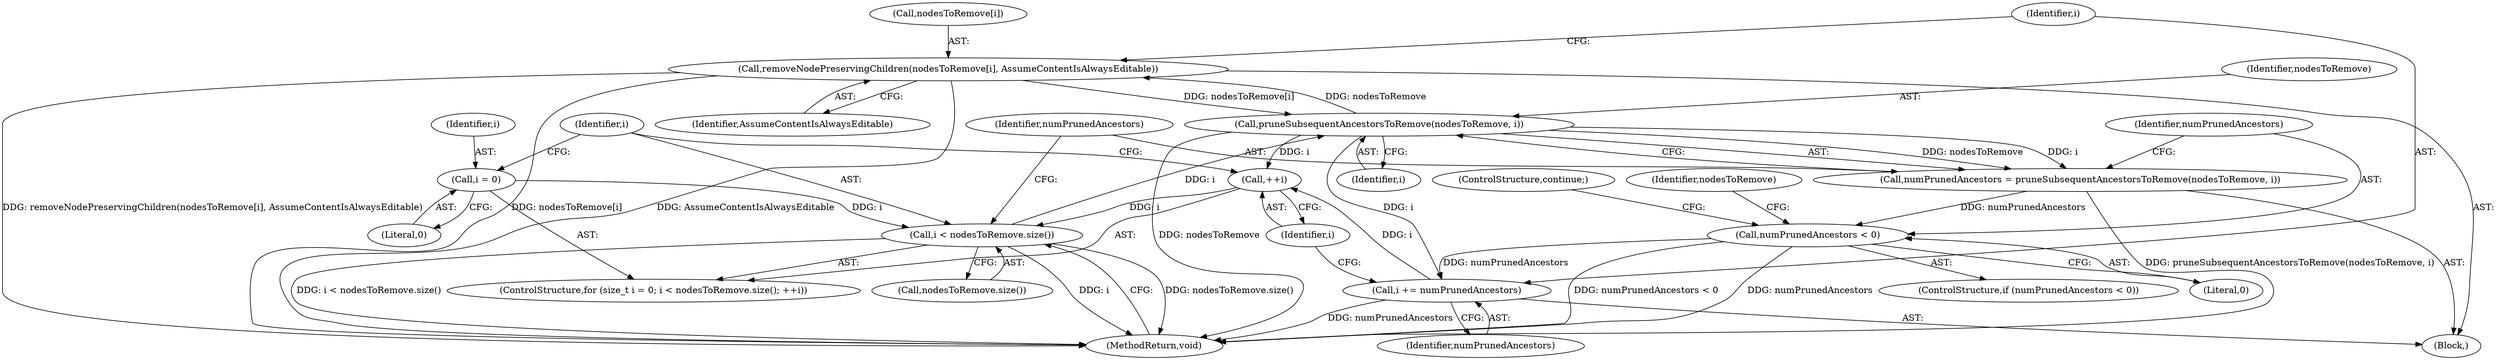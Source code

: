 digraph "0_Chrome_b2b21468c1f7f08b30a7c1755316f6026c50eb2a@API" {
"1000245" [label="(Call,removeNodePreservingChildren(nodesToRemove[i], AssumeContentIsAlwaysEditable))"];
"1000237" [label="(Call,pruneSubsequentAncestorsToRemove(nodesToRemove, i))"];
"1000245" [label="(Call,removeNodePreservingChildren(nodesToRemove[i], AssumeContentIsAlwaysEditable))"];
"1000228" [label="(Call,i < nodesToRemove.size())"];
"1000225" [label="(Call,i = 0)"];
"1000231" [label="(Call,++i)"];
"1000250" [label="(Call,i += numPrunedAncestors)"];
"1000241" [label="(Call,numPrunedAncestors < 0)"];
"1000235" [label="(Call,numPrunedAncestors = pruneSubsequentAncestorsToRemove(nodesToRemove, i))"];
"1000249" [label="(Identifier,AssumeContentIsAlwaysEditable)"];
"1000226" [label="(Identifier,i)"];
"1000247" [label="(Identifier,nodesToRemove)"];
"1000244" [label="(ControlStructure,continue;)"];
"1000235" [label="(Call,numPrunedAncestors = pruneSubsequentAncestorsToRemove(nodesToRemove, i))"];
"1000243" [label="(Literal,0)"];
"1000223" [label="(ControlStructure,for (size_t i = 0; i < nodesToRemove.size(); ++i))"];
"1000232" [label="(Identifier,i)"];
"1000237" [label="(Call,pruneSubsequentAncestorsToRemove(nodesToRemove, i))"];
"1000242" [label="(Identifier,numPrunedAncestors)"];
"1000251" [label="(Identifier,i)"];
"1000225" [label="(Call,i = 0)"];
"1000253" [label="(MethodReturn,void)"];
"1000236" [label="(Identifier,numPrunedAncestors)"];
"1000240" [label="(ControlStructure,if (numPrunedAncestors < 0))"];
"1000230" [label="(Call,nodesToRemove.size())"];
"1000241" [label="(Call,numPrunedAncestors < 0)"];
"1000227" [label="(Literal,0)"];
"1000246" [label="(Call,nodesToRemove[i])"];
"1000238" [label="(Identifier,nodesToRemove)"];
"1000231" [label="(Call,++i)"];
"1000239" [label="(Identifier,i)"];
"1000228" [label="(Call,i < nodesToRemove.size())"];
"1000245" [label="(Call,removeNodePreservingChildren(nodesToRemove[i], AssumeContentIsAlwaysEditable))"];
"1000233" [label="(Block,)"];
"1000252" [label="(Identifier,numPrunedAncestors)"];
"1000250" [label="(Call,i += numPrunedAncestors)"];
"1000229" [label="(Identifier,i)"];
"1000245" -> "1000233"  [label="AST: "];
"1000245" -> "1000249"  [label="CFG: "];
"1000246" -> "1000245"  [label="AST: "];
"1000249" -> "1000245"  [label="AST: "];
"1000251" -> "1000245"  [label="CFG: "];
"1000245" -> "1000253"  [label="DDG: removeNodePreservingChildren(nodesToRemove[i], AssumeContentIsAlwaysEditable)"];
"1000245" -> "1000253"  [label="DDG: nodesToRemove[i]"];
"1000245" -> "1000253"  [label="DDG: AssumeContentIsAlwaysEditable"];
"1000245" -> "1000237"  [label="DDG: nodesToRemove[i]"];
"1000237" -> "1000245"  [label="DDG: nodesToRemove"];
"1000237" -> "1000235"  [label="AST: "];
"1000237" -> "1000239"  [label="CFG: "];
"1000238" -> "1000237"  [label="AST: "];
"1000239" -> "1000237"  [label="AST: "];
"1000235" -> "1000237"  [label="CFG: "];
"1000237" -> "1000253"  [label="DDG: nodesToRemove"];
"1000237" -> "1000231"  [label="DDG: i"];
"1000237" -> "1000235"  [label="DDG: nodesToRemove"];
"1000237" -> "1000235"  [label="DDG: i"];
"1000228" -> "1000237"  [label="DDG: i"];
"1000237" -> "1000250"  [label="DDG: i"];
"1000228" -> "1000223"  [label="AST: "];
"1000228" -> "1000230"  [label="CFG: "];
"1000229" -> "1000228"  [label="AST: "];
"1000230" -> "1000228"  [label="AST: "];
"1000236" -> "1000228"  [label="CFG: "];
"1000253" -> "1000228"  [label="CFG: "];
"1000228" -> "1000253"  [label="DDG: i < nodesToRemove.size()"];
"1000228" -> "1000253"  [label="DDG: i"];
"1000228" -> "1000253"  [label="DDG: nodesToRemove.size()"];
"1000225" -> "1000228"  [label="DDG: i"];
"1000231" -> "1000228"  [label="DDG: i"];
"1000225" -> "1000223"  [label="AST: "];
"1000225" -> "1000227"  [label="CFG: "];
"1000226" -> "1000225"  [label="AST: "];
"1000227" -> "1000225"  [label="AST: "];
"1000229" -> "1000225"  [label="CFG: "];
"1000231" -> "1000223"  [label="AST: "];
"1000231" -> "1000232"  [label="CFG: "];
"1000232" -> "1000231"  [label="AST: "];
"1000229" -> "1000231"  [label="CFG: "];
"1000250" -> "1000231"  [label="DDG: i"];
"1000250" -> "1000233"  [label="AST: "];
"1000250" -> "1000252"  [label="CFG: "];
"1000251" -> "1000250"  [label="AST: "];
"1000252" -> "1000250"  [label="AST: "];
"1000232" -> "1000250"  [label="CFG: "];
"1000250" -> "1000253"  [label="DDG: numPrunedAncestors"];
"1000241" -> "1000250"  [label="DDG: numPrunedAncestors"];
"1000241" -> "1000240"  [label="AST: "];
"1000241" -> "1000243"  [label="CFG: "];
"1000242" -> "1000241"  [label="AST: "];
"1000243" -> "1000241"  [label="AST: "];
"1000244" -> "1000241"  [label="CFG: "];
"1000247" -> "1000241"  [label="CFG: "];
"1000241" -> "1000253"  [label="DDG: numPrunedAncestors"];
"1000241" -> "1000253"  [label="DDG: numPrunedAncestors < 0"];
"1000235" -> "1000241"  [label="DDG: numPrunedAncestors"];
"1000235" -> "1000233"  [label="AST: "];
"1000236" -> "1000235"  [label="AST: "];
"1000242" -> "1000235"  [label="CFG: "];
"1000235" -> "1000253"  [label="DDG: pruneSubsequentAncestorsToRemove(nodesToRemove, i)"];
}
